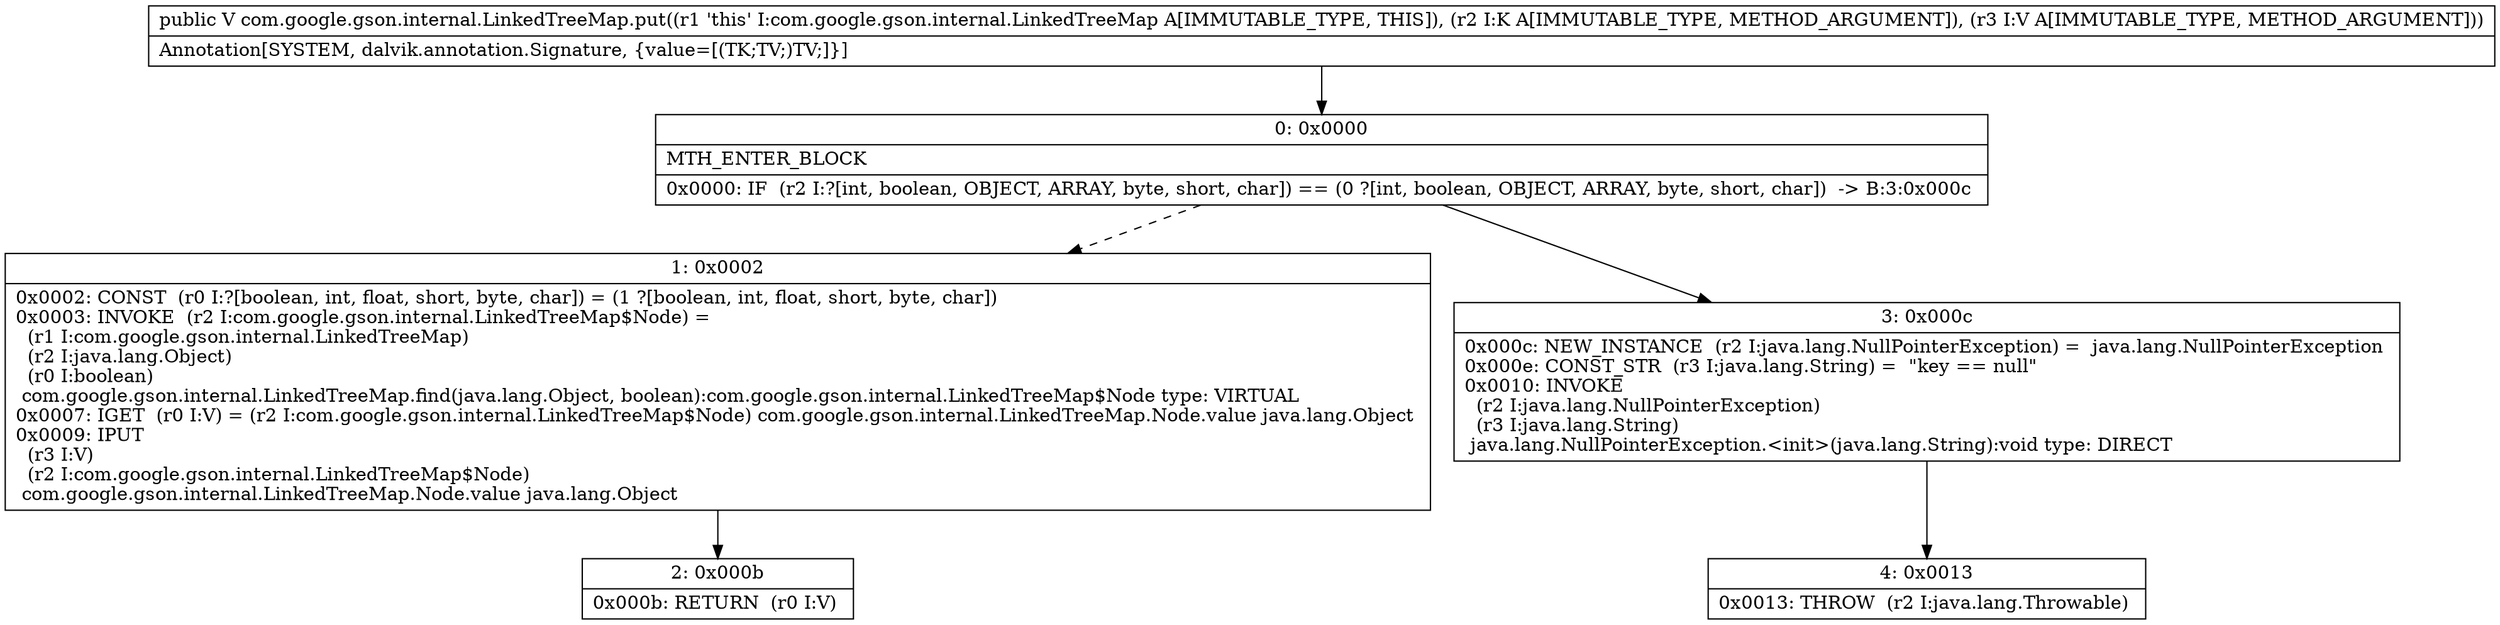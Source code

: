 digraph "CFG forcom.google.gson.internal.LinkedTreeMap.put(Ljava\/lang\/Object;Ljava\/lang\/Object;)Ljava\/lang\/Object;" {
Node_0 [shape=record,label="{0\:\ 0x0000|MTH_ENTER_BLOCK\l|0x0000: IF  (r2 I:?[int, boolean, OBJECT, ARRAY, byte, short, char]) == (0 ?[int, boolean, OBJECT, ARRAY, byte, short, char])  \-\> B:3:0x000c \l}"];
Node_1 [shape=record,label="{1\:\ 0x0002|0x0002: CONST  (r0 I:?[boolean, int, float, short, byte, char]) = (1 ?[boolean, int, float, short, byte, char]) \l0x0003: INVOKE  (r2 I:com.google.gson.internal.LinkedTreeMap$Node) = \l  (r1 I:com.google.gson.internal.LinkedTreeMap)\l  (r2 I:java.lang.Object)\l  (r0 I:boolean)\l com.google.gson.internal.LinkedTreeMap.find(java.lang.Object, boolean):com.google.gson.internal.LinkedTreeMap$Node type: VIRTUAL \l0x0007: IGET  (r0 I:V) = (r2 I:com.google.gson.internal.LinkedTreeMap$Node) com.google.gson.internal.LinkedTreeMap.Node.value java.lang.Object \l0x0009: IPUT  \l  (r3 I:V)\l  (r2 I:com.google.gson.internal.LinkedTreeMap$Node)\l com.google.gson.internal.LinkedTreeMap.Node.value java.lang.Object \l}"];
Node_2 [shape=record,label="{2\:\ 0x000b|0x000b: RETURN  (r0 I:V) \l}"];
Node_3 [shape=record,label="{3\:\ 0x000c|0x000c: NEW_INSTANCE  (r2 I:java.lang.NullPointerException) =  java.lang.NullPointerException \l0x000e: CONST_STR  (r3 I:java.lang.String) =  \"key == null\" \l0x0010: INVOKE  \l  (r2 I:java.lang.NullPointerException)\l  (r3 I:java.lang.String)\l java.lang.NullPointerException.\<init\>(java.lang.String):void type: DIRECT \l}"];
Node_4 [shape=record,label="{4\:\ 0x0013|0x0013: THROW  (r2 I:java.lang.Throwable) \l}"];
MethodNode[shape=record,label="{public V com.google.gson.internal.LinkedTreeMap.put((r1 'this' I:com.google.gson.internal.LinkedTreeMap A[IMMUTABLE_TYPE, THIS]), (r2 I:K A[IMMUTABLE_TYPE, METHOD_ARGUMENT]), (r3 I:V A[IMMUTABLE_TYPE, METHOD_ARGUMENT]))  | Annotation[SYSTEM, dalvik.annotation.Signature, \{value=[(TK;TV;)TV;]\}]\l}"];
MethodNode -> Node_0;
Node_0 -> Node_1[style=dashed];
Node_0 -> Node_3;
Node_1 -> Node_2;
Node_3 -> Node_4;
}

